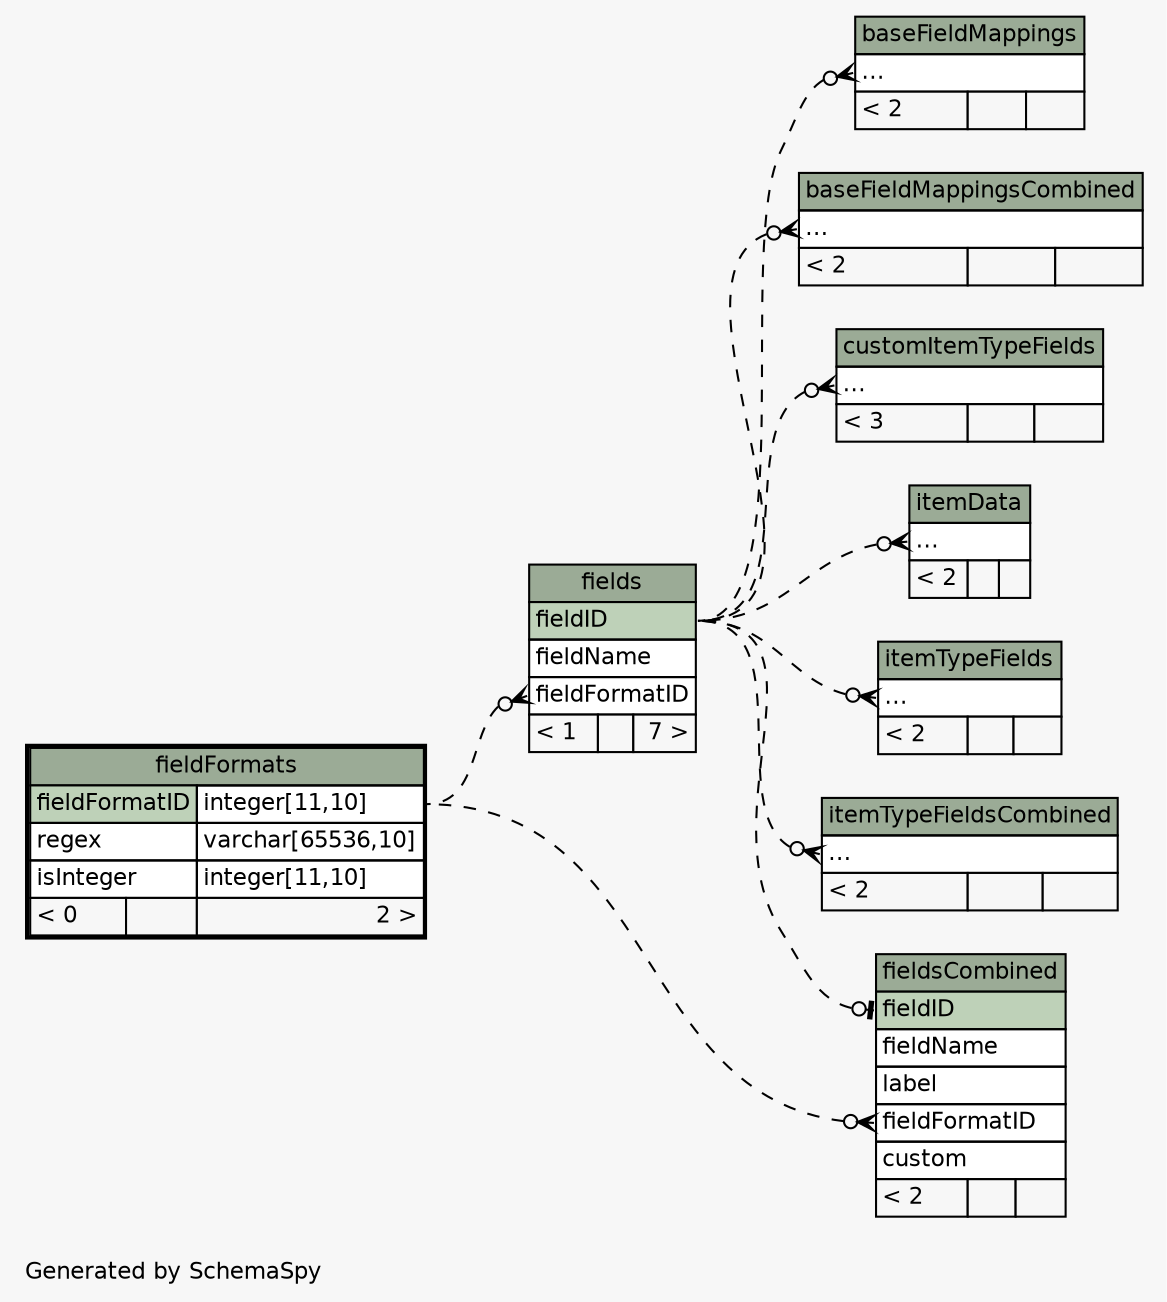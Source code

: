 // dot 2.34.0 on Linux 3.11.6-1-ARCH
// SchemaSpy rev 590
digraph "impliedTwoDegreesRelationshipsDiagram" {
  graph [
    rankdir="RL"
    bgcolor="#f7f7f7"
    label="\nGenerated by SchemaSpy"
    labeljust="l"
    nodesep="0.18"
    ranksep="0.46"
    fontname="Helvetica"
    fontsize="11"
  ];
  node [
    fontname="Helvetica"
    fontsize="11"
    shape="plaintext"
  ];
  edge [
    arrowsize="0.8"
  ];
  "baseFieldMappings":"elipses":w -> "fields":"fieldID":e [arrowhead=none dir=back arrowtail=crowodot style=dashed];
  "baseFieldMappingsCombined":"elipses":w -> "fields":"fieldID":e [arrowhead=none dir=back arrowtail=crowodot style=dashed];
  "customItemTypeFields":"elipses":w -> "fields":"fieldID":e [arrowhead=none dir=back arrowtail=crowodot style=dashed];
  "fields":"fieldFormatID":w -> "fieldFormats":"fieldFormatID.type":e [arrowhead=none dir=back arrowtail=crowodot style=dashed];
  "fieldsCombined":"fieldFormatID":w -> "fieldFormats":"fieldFormatID.type":e [arrowhead=none dir=back arrowtail=crowodot style=dashed];
  "fieldsCombined":"fieldID":w -> "fields":"fieldID":e [arrowhead=none dir=back arrowtail=teeodot style=dashed];
  "itemData":"elipses":w -> "fields":"fieldID":e [arrowhead=none dir=back arrowtail=crowodot style=dashed];
  "itemTypeFields":"elipses":w -> "fields":"fieldID":e [arrowhead=none dir=back arrowtail=crowodot style=dashed];
  "itemTypeFieldsCombined":"elipses":w -> "fields":"fieldID":e [arrowhead=none dir=back arrowtail=crowodot style=dashed];
  "baseFieldMappings" [
    label=<
    <TABLE BORDER="0" CELLBORDER="1" CELLSPACING="0" BGCOLOR="#ffffff">
      <TR><TD COLSPAN="3" BGCOLOR="#9bab96" ALIGN="CENTER">baseFieldMappings</TD></TR>
      <TR><TD PORT="elipses" COLSPAN="3" ALIGN="LEFT">...</TD></TR>
      <TR><TD ALIGN="LEFT" BGCOLOR="#f7f7f7">&lt; 2</TD><TD ALIGN="RIGHT" BGCOLOR="#f7f7f7">  </TD><TD ALIGN="RIGHT" BGCOLOR="#f7f7f7">  </TD></TR>
    </TABLE>>
    URL="baseFieldMappings.html"
    tooltip="baseFieldMappings"
  ];
  "baseFieldMappingsCombined" [
    label=<
    <TABLE BORDER="0" CELLBORDER="1" CELLSPACING="0" BGCOLOR="#ffffff">
      <TR><TD COLSPAN="3" BGCOLOR="#9bab96" ALIGN="CENTER">baseFieldMappingsCombined</TD></TR>
      <TR><TD PORT="elipses" COLSPAN="3" ALIGN="LEFT">...</TD></TR>
      <TR><TD ALIGN="LEFT" BGCOLOR="#f7f7f7">&lt; 2</TD><TD ALIGN="RIGHT" BGCOLOR="#f7f7f7">  </TD><TD ALIGN="RIGHT" BGCOLOR="#f7f7f7">  </TD></TR>
    </TABLE>>
    URL="baseFieldMappingsCombined.html"
    tooltip="baseFieldMappingsCombined"
  ];
  "customItemTypeFields" [
    label=<
    <TABLE BORDER="0" CELLBORDER="1" CELLSPACING="0" BGCOLOR="#ffffff">
      <TR><TD COLSPAN="3" BGCOLOR="#9bab96" ALIGN="CENTER">customItemTypeFields</TD></TR>
      <TR><TD PORT="elipses" COLSPAN="3" ALIGN="LEFT">...</TD></TR>
      <TR><TD ALIGN="LEFT" BGCOLOR="#f7f7f7">&lt; 3</TD><TD ALIGN="RIGHT" BGCOLOR="#f7f7f7">  </TD><TD ALIGN="RIGHT" BGCOLOR="#f7f7f7">  </TD></TR>
    </TABLE>>
    URL="customItemTypeFields.html"
    tooltip="customItemTypeFields"
  ];
  "fieldFormats" [
    label=<
    <TABLE BORDER="2" CELLBORDER="1" CELLSPACING="0" BGCOLOR="#ffffff">
      <TR><TD COLSPAN="3" BGCOLOR="#9bab96" ALIGN="CENTER">fieldFormats</TD></TR>
      <TR><TD PORT="fieldFormatID" COLSPAN="2" BGCOLOR="#bed1b8" ALIGN="LEFT">fieldFormatID</TD><TD PORT="fieldFormatID.type" ALIGN="LEFT">integer[11,10]</TD></TR>
      <TR><TD PORT="regex" COLSPAN="2" ALIGN="LEFT">regex</TD><TD PORT="regex.type" ALIGN="LEFT">varchar[65536,10]</TD></TR>
      <TR><TD PORT="isInteger" COLSPAN="2" ALIGN="LEFT">isInteger</TD><TD PORT="isInteger.type" ALIGN="LEFT">integer[11,10]</TD></TR>
      <TR><TD ALIGN="LEFT" BGCOLOR="#f7f7f7">&lt; 0</TD><TD ALIGN="RIGHT" BGCOLOR="#f7f7f7">  </TD><TD ALIGN="RIGHT" BGCOLOR="#f7f7f7">2 &gt;</TD></TR>
    </TABLE>>
    URL="fieldFormats.html"
    tooltip="fieldFormats"
  ];
  "fields" [
    label=<
    <TABLE BORDER="0" CELLBORDER="1" CELLSPACING="0" BGCOLOR="#ffffff">
      <TR><TD COLSPAN="3" BGCOLOR="#9bab96" ALIGN="CENTER">fields</TD></TR>
      <TR><TD PORT="fieldID" COLSPAN="3" BGCOLOR="#bed1b8" ALIGN="LEFT">fieldID</TD></TR>
      <TR><TD PORT="fieldName" COLSPAN="3" ALIGN="LEFT">fieldName</TD></TR>
      <TR><TD PORT="fieldFormatID" COLSPAN="3" ALIGN="LEFT">fieldFormatID</TD></TR>
      <TR><TD ALIGN="LEFT" BGCOLOR="#f7f7f7">&lt; 1</TD><TD ALIGN="RIGHT" BGCOLOR="#f7f7f7">  </TD><TD ALIGN="RIGHT" BGCOLOR="#f7f7f7">7 &gt;</TD></TR>
    </TABLE>>
    URL="fields.html"
    tooltip="fields"
  ];
  "fieldsCombined" [
    label=<
    <TABLE BORDER="0" CELLBORDER="1" CELLSPACING="0" BGCOLOR="#ffffff">
      <TR><TD COLSPAN="3" BGCOLOR="#9bab96" ALIGN="CENTER">fieldsCombined</TD></TR>
      <TR><TD PORT="fieldID" COLSPAN="3" BGCOLOR="#bed1b8" ALIGN="LEFT">fieldID</TD></TR>
      <TR><TD PORT="fieldName" COLSPAN="3" ALIGN="LEFT">fieldName</TD></TR>
      <TR><TD PORT="label" COLSPAN="3" ALIGN="LEFT">label</TD></TR>
      <TR><TD PORT="fieldFormatID" COLSPAN="3" ALIGN="LEFT">fieldFormatID</TD></TR>
      <TR><TD PORT="custom" COLSPAN="3" ALIGN="LEFT">custom</TD></TR>
      <TR><TD ALIGN="LEFT" BGCOLOR="#f7f7f7">&lt; 2</TD><TD ALIGN="RIGHT" BGCOLOR="#f7f7f7">  </TD><TD ALIGN="RIGHT" BGCOLOR="#f7f7f7">  </TD></TR>
    </TABLE>>
    URL="fieldsCombined.html"
    tooltip="fieldsCombined"
  ];
  "itemData" [
    label=<
    <TABLE BORDER="0" CELLBORDER="1" CELLSPACING="0" BGCOLOR="#ffffff">
      <TR><TD COLSPAN="3" BGCOLOR="#9bab96" ALIGN="CENTER">itemData</TD></TR>
      <TR><TD PORT="elipses" COLSPAN="3" ALIGN="LEFT">...</TD></TR>
      <TR><TD ALIGN="LEFT" BGCOLOR="#f7f7f7">&lt; 2</TD><TD ALIGN="RIGHT" BGCOLOR="#f7f7f7">  </TD><TD ALIGN="RIGHT" BGCOLOR="#f7f7f7">  </TD></TR>
    </TABLE>>
    URL="itemData.html"
    tooltip="itemData"
  ];
  "itemTypeFields" [
    label=<
    <TABLE BORDER="0" CELLBORDER="1" CELLSPACING="0" BGCOLOR="#ffffff">
      <TR><TD COLSPAN="3" BGCOLOR="#9bab96" ALIGN="CENTER">itemTypeFields</TD></TR>
      <TR><TD PORT="elipses" COLSPAN="3" ALIGN="LEFT">...</TD></TR>
      <TR><TD ALIGN="LEFT" BGCOLOR="#f7f7f7">&lt; 2</TD><TD ALIGN="RIGHT" BGCOLOR="#f7f7f7">  </TD><TD ALIGN="RIGHT" BGCOLOR="#f7f7f7">  </TD></TR>
    </TABLE>>
    URL="itemTypeFields.html"
    tooltip="itemTypeFields"
  ];
  "itemTypeFieldsCombined" [
    label=<
    <TABLE BORDER="0" CELLBORDER="1" CELLSPACING="0" BGCOLOR="#ffffff">
      <TR><TD COLSPAN="3" BGCOLOR="#9bab96" ALIGN="CENTER">itemTypeFieldsCombined</TD></TR>
      <TR><TD PORT="elipses" COLSPAN="3" ALIGN="LEFT">...</TD></TR>
      <TR><TD ALIGN="LEFT" BGCOLOR="#f7f7f7">&lt; 2</TD><TD ALIGN="RIGHT" BGCOLOR="#f7f7f7">  </TD><TD ALIGN="RIGHT" BGCOLOR="#f7f7f7">  </TD></TR>
    </TABLE>>
    URL="itemTypeFieldsCombined.html"
    tooltip="itemTypeFieldsCombined"
  ];
}
